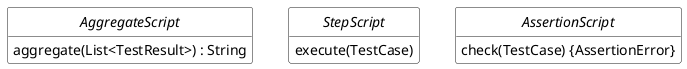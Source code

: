 @startuml
interface AggregateScript {
    aggregate(List<TestResult>) : String
}

interface StepScript {
	execute(TestCase)
}

interface AssertionScript {
	check(TestCase) {AssertionError}
}

AggregateScript -[hidden]right- StepScript
StepScript -[hidden]right- AssertionScript


hide empty members
hide empty methods
hide circle

skinparam monochrome true
skinparam shadowing false
skinparam packageStyle rect
skinparam classBackgroundColor white
skinparam nodeBackgroundColor white
skinparam frameBackgroundColor white
skinparam packageBackgroundColor white
@enduml
